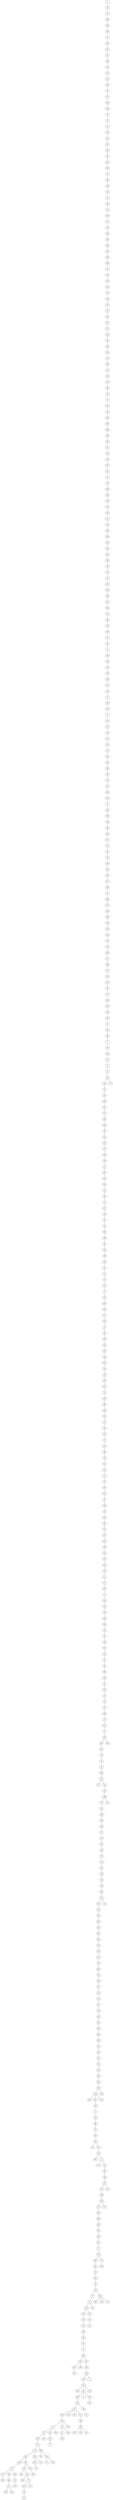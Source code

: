 strict graph G {
1;
120;
78;
349;
209;
445;
24;
395;
344;
94;
306;
413;
351;
276;
345;
99;
473;
486;
248;
16;
76;
107;
157;
341;
49;
482;
98;
442;
444;
56;
393;
336;
116;
52;
148;
274;
429;
237;
255;
430;
283;
308;
494;
366;
449;
93;
195;
104;
428;
175;
126;
335;
147;
397;
347;
275;
438;
90;
286;
192;
172;
434;
179;
243;
279;
262;
45;
15;
437;
38;
490;
160;
489;
296;
406;
167;
343;
128;
401;
165;
53;
153;
498;
338;
254;
141;
362;
131;
378;
465;
206;
230;
280;
325;
298;
295;
370;
19;
412;
426;
309;
324;
352;
357;
302;
249;
169;
87;
60;
11;
492;
340;
214;
478;
189;
321;
233;
72;
365;
457;
71;
163;
372;
278;
312;
379;
155;
202;
305;
398;
89;
210;
337;
205;
476;
6;
339;
288;
199;
499;
185;
377;
127;
287;
105;
186;
435;
263;
417;
369;
85;
466;
471;
346;
380;
139;
416;
446;
134;
118;
464;
311;
468;
272;
253;
452;
42;
177;
289;
433;
348;
301;
41;
391;
361;
7;
178;
459;
277;
8;
3;
66;
364;
29;
65;
266;
252;
327;
304;
318;
46;
323;
223;
173;
164;
183;
74;
232;
180;
425;
30;
229;
79;
207;
234;
59;
36;
329;
299;
88;
458;
240;
328;
143;
27;
31;
150;
77;
270;
453;
269;
371;
392;
55;
80;
356;
481;
439;
158;
447;
194;
133;
224;
251;
54;
363;
409;
326;
102;
187;
319;
154;
57;
374;
208;
136;
331;
419;
375;
95;
281;
381;
25;
440;
82;
156;
285;
221;
387;
451;
138;
424;
193;
414;
114;
117;
475;
454;
4;
226;
418;
110;
246;
382;
220;
28;
100;
201;
474;
10;
86;
260;
394;
32;
432;
115;
22;
122;
488;
51;
411;
75;
238;
268;
161;
119;
83;
35;
386;
123;
427;
151;
145;
360;
13;
367;
166;
462;
469;
81;
135;
137;
265;
479;
215;
467;
108;
313;
320;
293;
250;
162;
421;
333;
461;
103;
491;
423;
219;
355;
373;
310;
484;
322;
242;
62;
271;
129;
241;
125;
385;
235;
408;
259;
358;
231;
124;
212;
431;
140;
443;
334;
261;
410;
495;
487;
190;
5;
198;
400;
69;
227;
455;
40;
197;
216;
284;
37;
111;
64;
307;
404;
222;
415;
203;
350;
18;
245;
483;
282;
191;
144;
477;
9;
436;
389;
441;
34;
181;
44;
225;
97;
12;
463;
256;
176;
101;
359;
456;
84;
70;
106;
200;
405;
48;
204;
497;
460;
354;
218;
142;
390;
342;
368;
63;
121;
396;
292;
21;
58;
332;
217;
174;
383;
448;
61;
267;
300;
384;
188;
171;
496;
303;
330;
26;
273;
493;
68;
109;
132;
480;
73;
402;
39;
470;
213;
159;
403;
146;
485;
47;
50;
388;
297;
314;
67;
450;
422;
236;
472;
17;
291;
96;
91;
258;
420;
376;
228;
290;
317;
168;
182;
294;
170;
407;
149;
33;
0;
184;
244;
130;
2;
113;
152;
211;
43;
353;
196;
239;
92;
112;
399;
257;
247;
315;
316;
23;
20;
264;
14;
232 -- 180;
87 -- 60;
122 -- 488;
388 -- 297;
22 -- 122;
380 -- 139;
481 -- 439;
443 -- 334;
463 -- 256;
164 -- 183;
32 -- 432;
220 -- 28;
120 -- 78;
188 -- 171;
313 -- 320;
410 -- 495;
416 -- 446;
433 -- 348;
44 -- 225;
353 -- 92;
348 -- 301;
479 -- 215;
253 -- 452;
11 -- 492;
189 -- 321;
149 -- 33;
38 -- 490;
63 -- 149;
197 -- 216;
237 -- 255;
100 -- 201;
200 -- 405;
462 -- 469;
173 -- 164;
469 -- 81;
243 -- 279;
411 -- 75;
498 -- 338;
77 -- 270;
293 -- 250;
277 -- 8;
123 -- 427;
410 -- 315;
260 -- 394;
333 -- 461;
438 -- 90;
456 -- 84;
79 -- 207;
359 -- 456;
330 -- 26;
106 -- 200;
400 -- 69;
64 -- 307;
66 -- 14;
360 -- 13;
305 -- 398;
27 -- 31;
184 -- 244;
414 -- 114;
108 -- 313;
98 -- 442;
453 -- 269;
151 -- 145;
363 -- 409;
385 -- 235;
135 -- 137;
187 -- 319;
445 -- 24;
430 -- 283;
306 -- 413;
458 -- 240;
417 -- 369;
318 -- 46;
21 -- 291;
12 -- 43;
410 -- 487;
96 -- 420;
114 -- 117;
191 -- 144;
190 -- 5;
299 -- 88;
261 -- 410;
396 -- 292;
229 -- 79;
180 -- 425;
392 -- 55;
466 -- 471;
474 -- 10;
165 -- 53;
59 -- 36;
121 -- 290;
73 -- 402;
216 -- 284;
37 -- 111;
105 -- 186;
168 -- 182;
142 -- 390;
446 -- 134;
238 -- 264;
72 -- 365;
142 -- 342;
434 -- 179;
1 -- 120;
463 -- 113;
225 -- 353;
415 -- 203;
227 -- 455;
138 -- 424;
143 -- 27;
395 -- 344;
268 -- 161;
182 -- 294;
492 -- 340;
123 -- 151;
455 -- 40;
68 -- 109;
157 -- 341;
272 -- 253;
355 -- 373;
125 -- 385;
84 -- 70;
26 -- 273;
137 -- 265;
216 -- 37;
245 -- 483;
288 -- 199;
146 -- 485;
153 -- 498;
261 -- 316;
440 -- 82;
332 -- 217;
35 -- 386;
364 -- 29;
344 -- 94;
255 -- 430;
326 -- 102;
217 -- 388;
34 -- 181;
354 -- 218;
128 -- 401;
80 -- 356;
307 -- 404;
353 -- 239;
309 -- 324;
194 -- 133;
175 -- 126;
81 -- 135;
73 -- 213;
159 -- 403;
335 -- 147;
373 -- 310;
275 -- 438;
74 -- 232;
10 -- 86;
177 -- 289;
235 -- 408;
325 -- 298;
93 -- 195;
401 -- 165;
198 -- 400;
103 -- 491;
454 -- 4;
12 -- 463;
349 -- 209;
357 -- 302;
154 -- 57;
21 -- 236;
477 -- 9;
324 -- 352;
212 -- 431;
222 -- 247;
328 -- 143;
342 -- 184;
83 -- 35;
124 -- 212;
263 -- 417;
242 -- 62;
321 -- 233;
428 -- 175;
459 -- 277;
448 -- 61;
195 -- 104;
311 -- 468;
69 -- 227;
155 -- 202;
436 -- 112;
370 -- 19;
343 -- 128;
352 -- 357;
96 -- 91;
412 -- 426;
106 -- 497;
267 -- 300;
386 -- 123;
119 -- 83;
485 -- 47;
145 -- 360;
91 -- 258;
162 -- 421;
217 -- 174;
250 -- 162;
206 -- 230;
28 -- 100;
314 -- 67;
265 -- 479;
132 -- 480;
30 -- 229;
338 -- 254;
455 -- 197;
201 -- 474;
482 -- 98;
53 -- 153;
181 -- 44;
319 -- 154;
488 -- 51;
183 -- 74;
468 -- 272;
140 -- 443;
301 -- 41;
52 -- 148;
71 -- 163;
473 -- 486;
310 -- 484;
289 -- 433;
317 -- 168;
419 -- 375;
24 -- 395;
406 -- 167;
382 -- 220;
442 -- 444;
408 -- 259;
174 -- 383;
351 -- 276;
334 -- 261;
234 -- 59;
110 -- 246;
329 -- 299;
464 -- 311;
51 -- 411;
208 -- 136;
219 -- 355;
249 -- 169;
3 -- 66;
490 -- 160;
283 -- 308;
172 -- 434;
60 -- 11;
152 -- 211;
424 -- 193;
276 -- 345;
95 -- 281;
246 -- 382;
46 -- 323;
176 -- 101;
282 -- 191;
233 -- 72;
129 -- 241;
18 -- 245;
210 -- 337;
65 -- 266;
248 -- 16;
323 -- 223;
383 -- 493;
389 -- 441;
421 -- 333;
292 -- 96;
266 -- 252;
296 -- 406;
19 -- 412;
285 -- 221;
205 -- 476;
223 -- 173;
426 -- 309;
104 -- 428;
441 -- 34;
353 -- 196;
7 -- 178;
356 -- 481;
493 -- 159;
134 -- 118;
387 -- 451;
251 -- 54;
215 -- 467;
85 -- 466;
107 -- 157;
169 -- 87;
494 -- 366;
193 -- 414;
57 -- 374;
231 -- 124;
298 -- 295;
141 -- 362;
144 -- 477;
25 -- 440;
192 -- 172;
136 -- 331;
292 -- 21;
423 -- 219;
484 -- 322;
5 -- 198;
121 -- 396;
327 -- 304;
222 -- 415;
9 -- 436;
97 -- 12;
61 -- 384;
499 -- 185;
86 -- 260;
174 -- 146;
6 -- 339;
391 -- 361;
497 -- 460;
337 -- 205;
383 -- 448;
127 -- 287;
413 -- 351;
375 -- 95;
271 -- 129;
226 -- 418;
350 -- 18;
185 -- 377;
131 -- 378;
384 -- 188;
460 -- 354;
75 -- 238;
112 -- 399;
432 -- 115;
269 -- 371;
281 -- 381;
339 -- 288;
182 -- 170;
342 -- 368;
29 -- 65;
278 -- 312;
99 -- 473;
31 -- 150;
447 -- 194;
312 -- 379;
394 -- 32;
102 -- 187;
472 -- 17;
347 -- 275;
259 -- 358;
431 -- 140;
331 -- 419;
250 -- 23;
36 -- 329;
230 -- 280;
304 -- 318;
88 -- 458;
66 -- 364;
160 -- 489;
167 -- 343;
117 -- 475;
94 -- 306;
8 -- 3;
367 -- 166;
381 -- 25;
418 -- 110;
82 -- 156;
254 -- 141;
345 -- 99;
402 -- 39;
68 -- 132;
163 -- 372;
461 -- 103;
203 -- 350;
58 -- 422;
368 -- 63;
397 -- 347;
199 -- 499;
156 -- 285;
256 -- 176;
388 -- 314;
76 -- 107;
467 -- 108;
274 -- 429;
262 -- 45;
209 -- 445;
218 -- 142;
207 -- 234;
302 -- 249;
377 -- 127;
252 -- 327;
13 -- 367;
405 -- 48;
478 -- 189;
491 -- 423;
279 -- 262;
139 -- 416;
340 -- 214;
350 -- 257;
404 -- 222;
61 -- 330;
336 -- 116;
437 -- 38;
322 -- 242;
113 -- 152;
37 -- 64;
202 -- 305;
371 -- 392;
493 -- 68;
476 -- 6;
342 -- 0;
314 -- 450;
435 -- 263;
146 -- 50;
449 -- 93;
133 -- 224;
224 -- 251;
378 -- 465;
158 -- 447;
354 -- 2;
436 -- 389;
171 -- 496;
287 -- 105;
489 -- 296;
16 -- 76;
166 -- 462;
89 -- 210;
150 -- 77;
475 -- 454;
115 -- 22;
54 -- 363;
487 -- 190;
63 -- 121;
42 -- 177;
238 -- 268;
320 -- 293;
178 -- 459;
200 -- 204;
240 -- 328;
398 -- 89;
101 -- 359;
457 -- 71;
471 -- 346;
171 -- 303;
90 -- 286;
132 -- 73;
346 -- 380;
483 -- 282;
221 -- 387;
295 -- 370;
118 -- 464;
341 -- 49;
444 -- 56;
56 -- 393;
58 -- 332;
148 -- 274;
374 -- 208;
21 -- 58;
142 -- 130;
451 -- 138;
369 -- 85;
45 -- 15;
286 -- 192;
425 -- 30;
365 -- 457;
409 -- 326;
280 -- 325;
241 -- 125;
49 -- 482;
362 -- 131;
62 -- 271;
121 -- 228;
61 -- 267;
452 -- 42;
161 -- 119;
372 -- 278;
15 -- 437;
439 -- 158;
225 -- 97;
78 -- 349;
486 -- 248;
270 -- 453;
393 -- 336;
360 -- 20;
70 -- 106;
465 -- 206;
429 -- 237;
308 -- 494;
361 -- 7;
116 -- 52;
292 -- 376;
41 -- 391;
236 -- 472;
214 -- 478;
55 -- 80;
186 -- 435;
179 -- 243;
121 -- 317;
4 -- 226;
147 -- 397;
39 -- 470;
182 -- 407;
358 -- 231;
366 -- 449;
379 -- 155;
126 -- 335;
}
